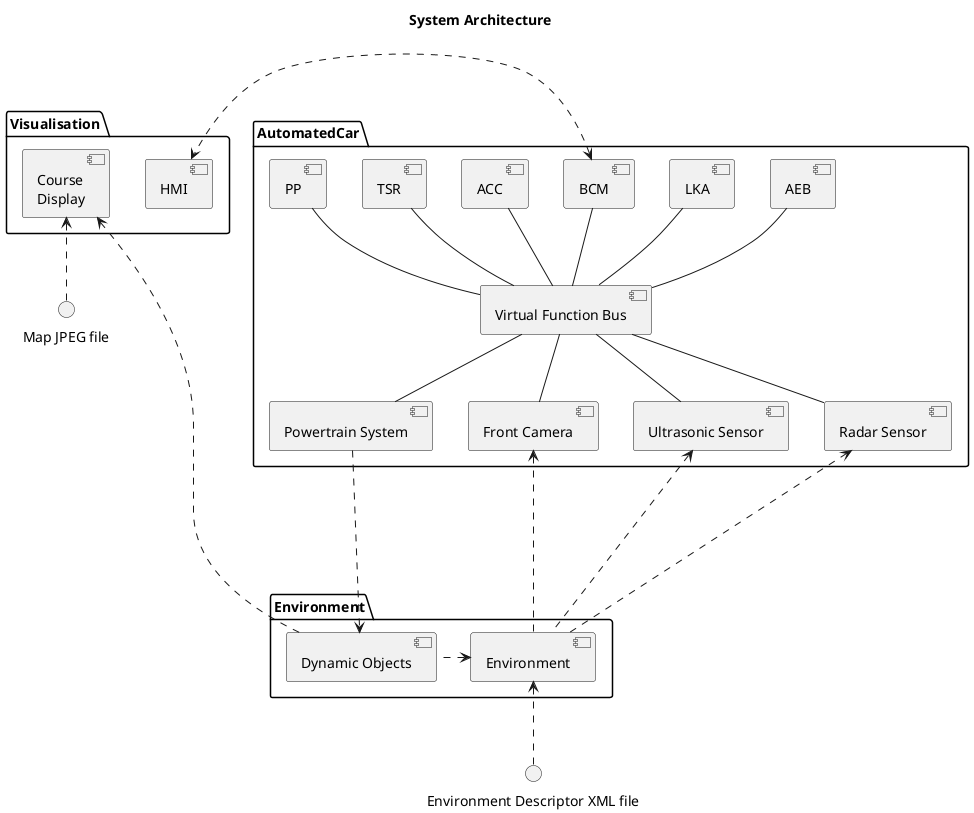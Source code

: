@startuml
title System Architecture

package "Visualisation" {
    component [HMI] as HMI
    component [Course\nDisplay] as CD
}

package "AutomatedCar" {
    component [ACC] as ACC
    component [TSR] as TSR
    component [PP] as PP
    component [AEB] as AEB
    component [LKA] as LKA
    component [BCM] as BCM
    component [Virtual Function Bus] as VFB
    component [Radar Sensor] as RS
    component [Ultrasonic Sensor] as US
    component [Front Camera] as FC
    component [Powertrain System] as PS
}

package "Environment" {
    component [Environment] as ENV
    component [Dynamic Objects] as DO
}

interface "Map JPEG file" as JPG
interface "Environment Descriptor XML file" as XML

JPG .up.> CD
XML .up.> ENV
DO ..up..> CD
ACC -down- VFB
TSR -down- VFB
PP -down- VFB
AEB -down- VFB
LKA -down- VFB
BCM -down- VFB
RS -up- VFB
US -up- VFB
FC -up- VFB
PS -up- VFB
ENV ..up..> RS
ENV ..up..> US
ENV ..up..> FC
DO .left.> ENV
PS ..down..> DO
BCM <.right.> HMI
@enduml